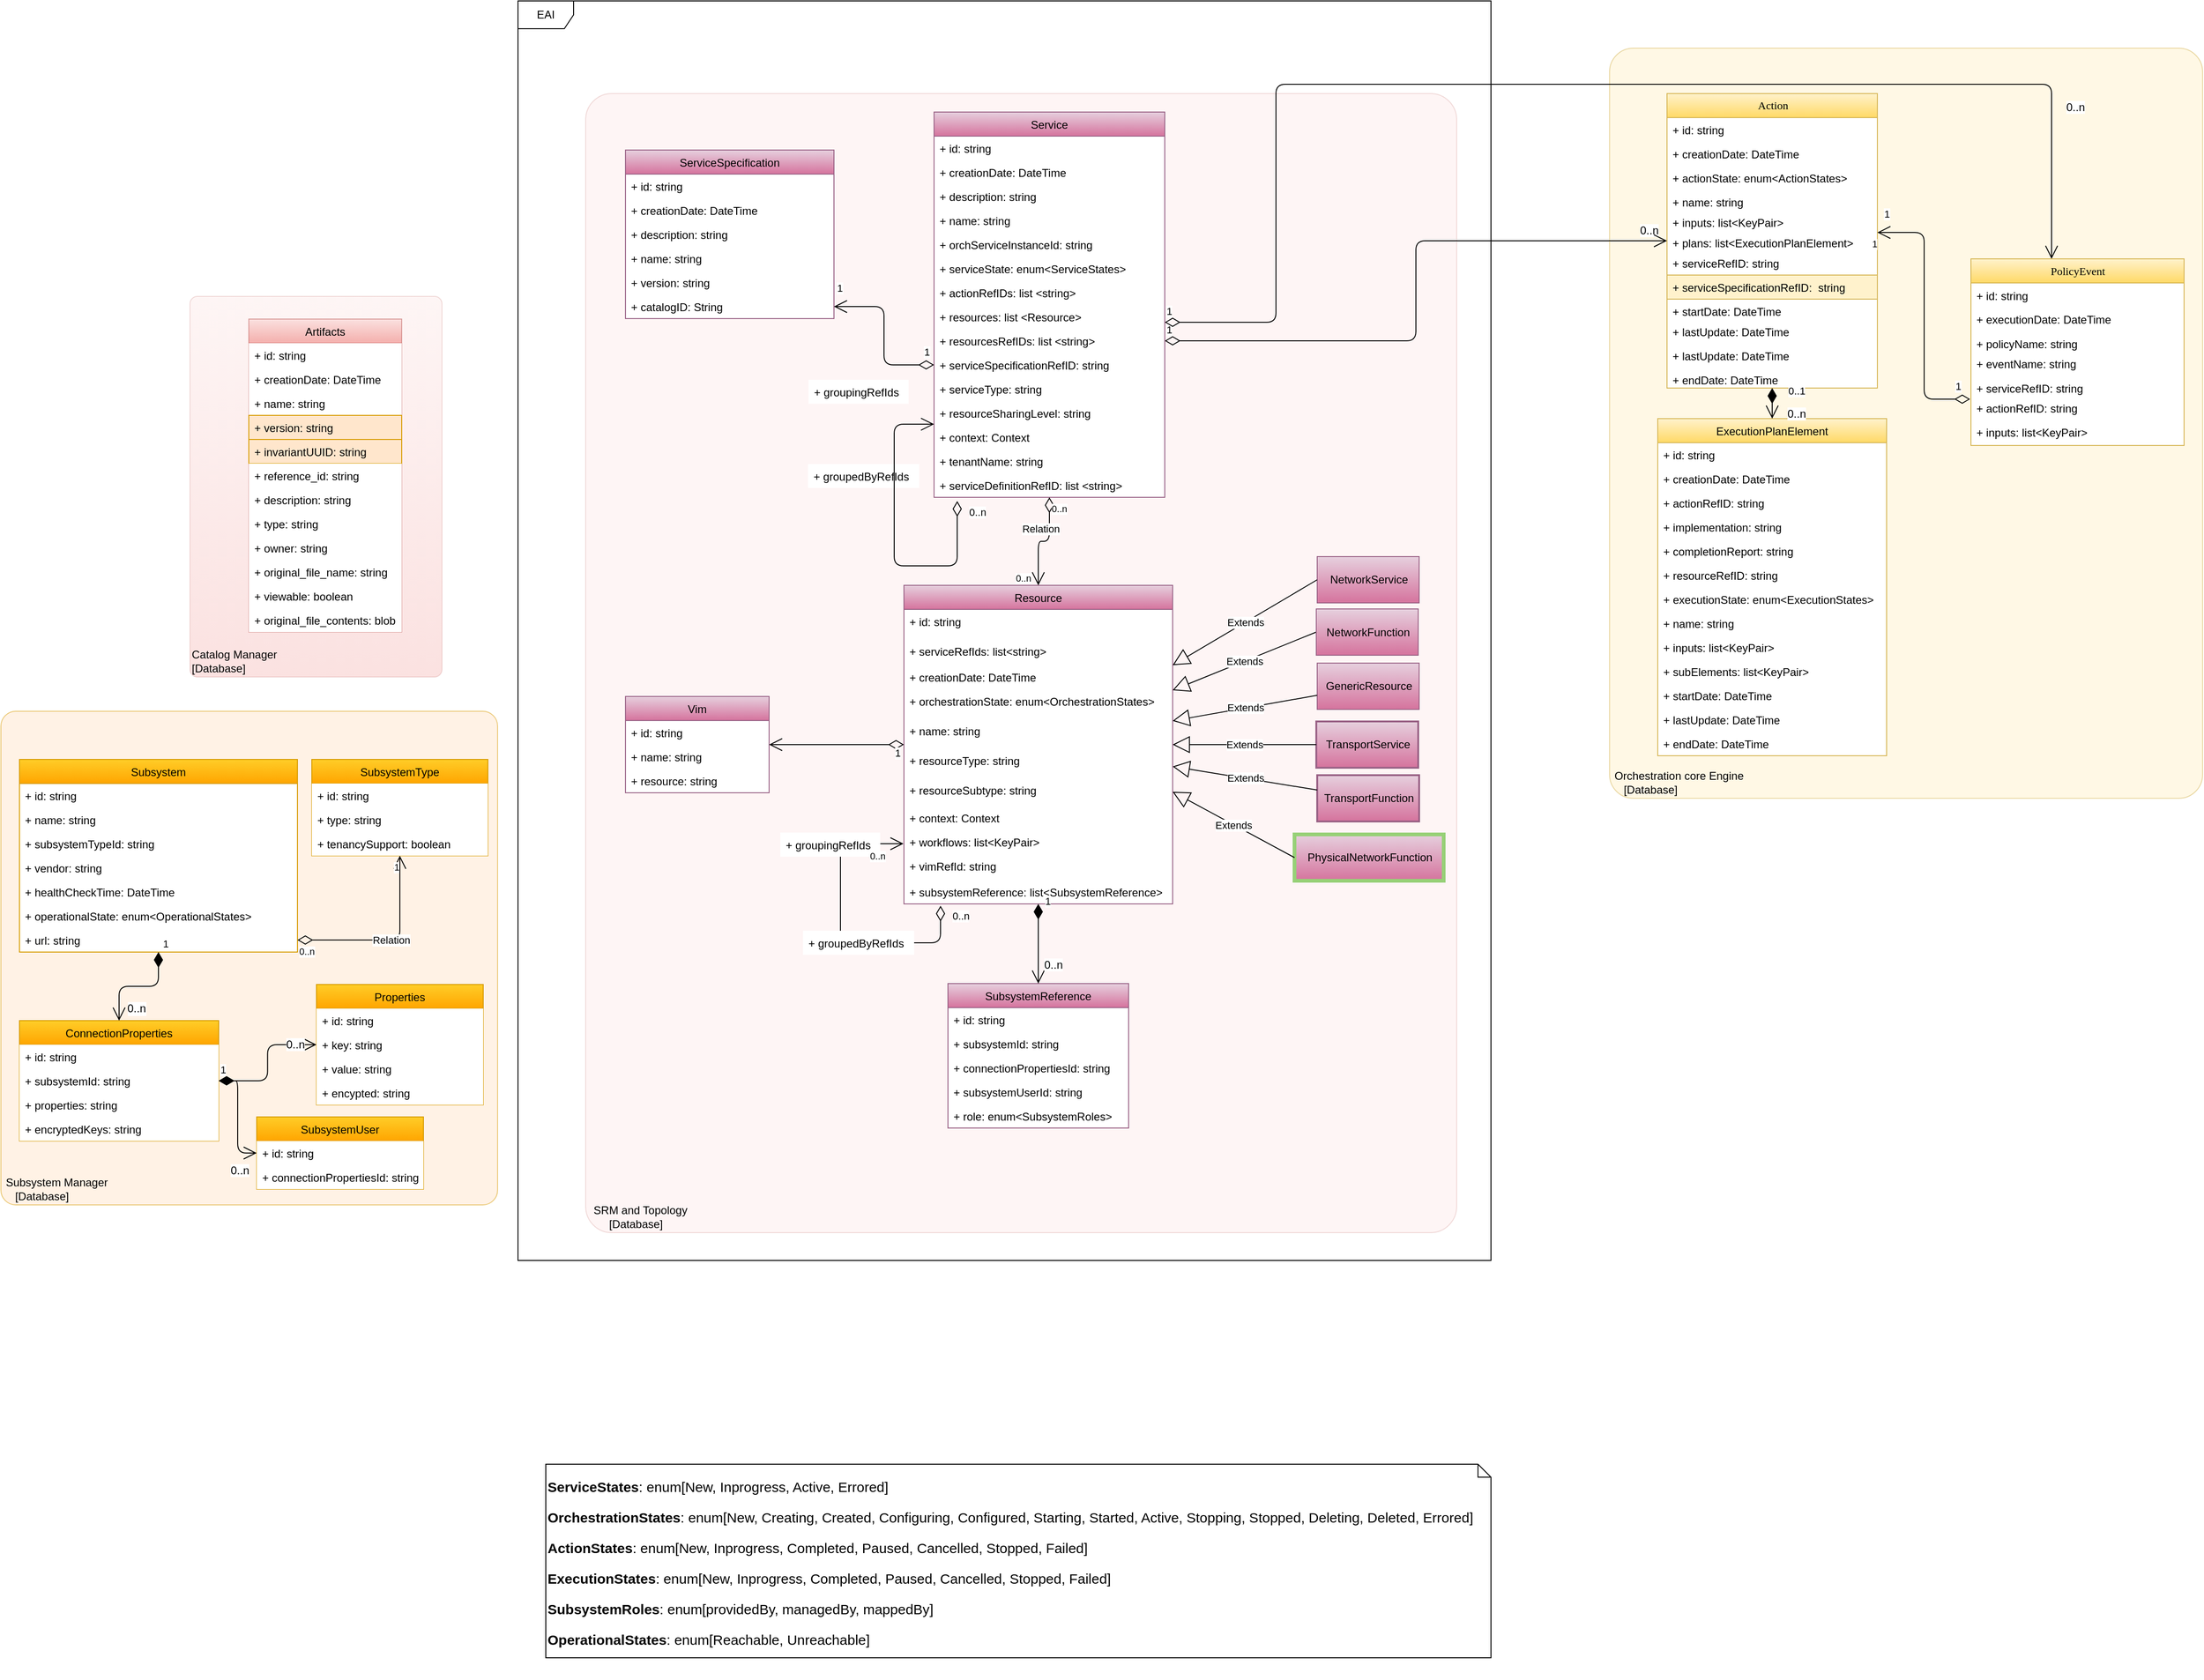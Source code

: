 <mxfile version="12.2.2" type="device" pages="1"><diagram id="pYmmcQ-tVOvn5L62zLFX" name="Information Model"><mxGraphModel dx="1239" dy="1869" grid="1" gridSize="10" guides="1" tooltips="1" connect="1" arrows="1" fold="1" page="1" pageScale="1" pageWidth="850" pageHeight="1100" math="0" shadow="0"><root><mxCell id="0"/><mxCell id="1" parent="0"/><mxCell id="CTqo_LCLfInJnhNPAiir-4" value="EAI" style="shape=umlFrame;whiteSpace=wrap;html=1;" parent="1" vertex="1"><mxGeometry x="632" y="-740" width="1050" height="1360" as="geometry"/></mxCell><object label="&lt;div style=&quot;text-align: left&quot;&gt;&amp;nbsp; SRM and Topology&lt;/div&gt;&lt;div style=&quot;text-align: left&quot;&gt;&amp;nbsp; &amp;nbsp; &amp;nbsp; &amp;nbsp;[Database]&lt;/div&gt;" placeholders="1" c4Name="hostname" c4Type="DeploymentNode" c4OperationSystem="operationSystem" c4ScalingFactor="scalingFactor" id="3cfN9oBTtKaWk8cGld-S-3"><mxCell style="rounded=1;whiteSpace=wrap;html=1;labelBackgroundColor=none;fillColor=#f8cecc;align=left;arcSize=3;strokeColor=#b85450;verticalAlign=bottom;opacity=20;" parent="1" vertex="1"><mxGeometry x="705" y="-640" width="940" height="1230" as="geometry"/><C4DeploymentNode as="c4"/></mxCell></object><object label="&lt;div style=&quot;text-align: left&quot;&gt;&amp;nbsp;Subsystem Manager&lt;/div&gt;&lt;div style=&quot;text-align: left&quot;&gt;&amp;nbsp; &amp;nbsp; [Database]&lt;/div&gt;" placeholders="1" c4Name="hostname" c4Type="DeploymentNode" c4OperationSystem="operationSystem" c4ScalingFactor="scalingFactor" id="3cfN9oBTtKaWk8cGld-S-4"><mxCell style="rounded=1;whiteSpace=wrap;html=1;labelBackgroundColor=none;fillColor=#ffe6cc;align=left;arcSize=3;strokeColor=#d79b00;verticalAlign=bottom;opacity=50;" parent="1" vertex="1"><mxGeometry x="74" y="27" width="536" height="533" as="geometry"/><C4DeploymentNode as="c4"/></mxCell></object><object label="&lt;div style=&quot;text-align: left&quot;&gt;&amp;nbsp;Orchestration core Engine&lt;/div&gt;&lt;div style=&quot;text-align: left&quot;&gt;&amp;nbsp; &amp;nbsp; [Database]&lt;/div&gt;" placeholders="1" c4Name="hostname" c4Type="DeploymentNode" c4OperationSystem="operationSystem" c4ScalingFactor="scalingFactor" id="3cfN9oBTtKaWk8cGld-S-5"><mxCell style="rounded=1;whiteSpace=wrap;html=1;labelBackgroundColor=none;fillColor=#fff2cc;align=left;arcSize=4;strokeColor=#d6b656;verticalAlign=bottom;opacity=50;" parent="1" vertex="1"><mxGeometry x="1810" y="-689" width="640" height="810" as="geometry"/><C4DeploymentNode as="c4"/></mxCell></object><mxCell id="3cfN9oBTtKaWk8cGld-S-6" value="&lt;font style=&quot;font-size: 12px&quot;&gt;Action&lt;/font&gt;" style="swimlane;html=1;fontStyle=0;childLayout=stackLayout;horizontal=1;startSize=26;fillColor=#fff2cc;horizontalStack=0;resizeParent=1;resizeLast=0;collapsible=1;marginBottom=0;swimlaneFillColor=#ffffff;rounded=0;shadow=0;comic=0;labelBackgroundColor=none;strokeColor=#d6b656;strokeWidth=1;fontFamily=Verdana;fontSize=10;align=center;gradientColor=#ffd966;" parent="1" vertex="1"><mxGeometry x="1872" y="-640" width="227" height="318" as="geometry"><mxRectangle x="345" y="60" width="60" height="26" as="alternateBounds"/></mxGeometry></mxCell><mxCell id="3cfN9oBTtKaWk8cGld-S-7" value="+ id: string" style="text;html=1;strokeColor=none;fillColor=none;align=left;verticalAlign=top;spacingLeft=4;spacingRight=4;whiteSpace=wrap;overflow=hidden;rotatable=0;points=[[0,0.5],[1,0.5]];portConstraint=eastwest;" parent="3cfN9oBTtKaWk8cGld-S-6" vertex="1"><mxGeometry y="26" width="227" height="26" as="geometry"/></mxCell><mxCell id="3cfN9oBTtKaWk8cGld-S-8" value="+ creationDate: DateTime" style="text;strokeColor=none;fillColor=none;align=left;verticalAlign=top;spacingLeft=4;spacingRight=4;overflow=hidden;rotatable=0;points=[[0,0.5],[1,0.5]];portConstraint=eastwest;" parent="3cfN9oBTtKaWk8cGld-S-6" vertex="1"><mxGeometry y="52" width="227" height="26" as="geometry"/></mxCell><mxCell id="3cfN9oBTtKaWk8cGld-S-9" value="+ actionState: enum&amp;lt;ActionStates&amp;gt;" style="text;html=1;strokeColor=none;fillColor=none;align=left;verticalAlign=top;spacingLeft=4;spacingRight=4;whiteSpace=wrap;overflow=hidden;rotatable=0;points=[[0,0.5],[1,0.5]];portConstraint=eastwest;" parent="3cfN9oBTtKaWk8cGld-S-6" vertex="1"><mxGeometry y="78" width="227" height="26" as="geometry"/></mxCell><mxCell id="3cfN9oBTtKaWk8cGld-S-10" value="+ name: string&lt;br&gt;&lt;br&gt;" style="text;html=1;strokeColor=none;fillColor=none;align=left;verticalAlign=top;spacingLeft=4;spacingRight=4;whiteSpace=wrap;overflow=hidden;rotatable=0;points=[[0,0.5],[1,0.5]];portConstraint=eastwest;" parent="3cfN9oBTtKaWk8cGld-S-6" vertex="1"><mxGeometry y="104" width="227" height="22" as="geometry"/></mxCell><mxCell id="3cfN9oBTtKaWk8cGld-S-11" value="+ inputs: list&amp;lt;KeyPair&amp;gt;&lt;br&gt;" style="text;html=1;strokeColor=none;fillColor=none;align=left;verticalAlign=top;spacingLeft=4;spacingRight=4;whiteSpace=wrap;overflow=hidden;rotatable=0;points=[[0,0.5],[1,0.5]];portConstraint=eastwest;" parent="3cfN9oBTtKaWk8cGld-S-6" vertex="1"><mxGeometry y="126" width="227" height="22" as="geometry"/></mxCell><mxCell id="3cfN9oBTtKaWk8cGld-S-12" value="+ plans: list&amp;lt;ExecutionPlanElement&amp;gt;&lt;br&gt;" style="text;html=1;strokeColor=none;fillColor=none;align=left;verticalAlign=top;spacingLeft=4;spacingRight=4;whiteSpace=wrap;overflow=hidden;rotatable=0;points=[[0,0.5],[1,0.5]];portConstraint=eastwest;" parent="3cfN9oBTtKaWk8cGld-S-6" vertex="1"><mxGeometry y="148" width="227" height="22" as="geometry"/></mxCell><mxCell id="3cfN9oBTtKaWk8cGld-S-13" value="+ serviceRefID: string" style="text;html=1;strokeColor=none;fillColor=none;align=left;verticalAlign=top;spacingLeft=4;spacingRight=4;whiteSpace=wrap;overflow=hidden;rotatable=0;points=[[0,0.5],[1,0.5]];portConstraint=eastwest;" parent="3cfN9oBTtKaWk8cGld-S-6" vertex="1"><mxGeometry y="170" width="227" height="26" as="geometry"/></mxCell><mxCell id="aa7piLyOIdEyvCAoUQyM-18" value="+ serviceSpecificationRefID:  string" style="text;strokeColor=#d6b656;fillColor=#fff2cc;align=left;verticalAlign=top;spacingLeft=4;spacingRight=4;overflow=hidden;rotatable=0;points=[[0,0.5],[1,0.5]];portConstraint=eastwest;" parent="3cfN9oBTtKaWk8cGld-S-6" vertex="1"><mxGeometry y="196" width="227" height="26" as="geometry"/></mxCell><mxCell id="3cfN9oBTtKaWk8cGld-S-14" value="+ startDate: DateTime&lt;br&gt;&lt;br&gt;" style="text;html=1;strokeColor=none;fillColor=none;align=left;verticalAlign=top;spacingLeft=4;spacingRight=4;whiteSpace=wrap;overflow=hidden;rotatable=0;points=[[0,0.5],[1,0.5]];portConstraint=eastwest;" parent="3cfN9oBTtKaWk8cGld-S-6" vertex="1"><mxGeometry y="222" width="227" height="22" as="geometry"/></mxCell><mxCell id="3cfN9oBTtKaWk8cGld-S-15" value="+ lastUpdate: DateTime" style="text;strokeColor=none;fillColor=none;align=left;verticalAlign=top;spacingLeft=4;spacingRight=4;overflow=hidden;rotatable=0;points=[[0,0.5],[1,0.5]];portConstraint=eastwest;" parent="3cfN9oBTtKaWk8cGld-S-6" vertex="1"><mxGeometry y="244" width="227" height="26" as="geometry"/></mxCell><mxCell id="aa7piLyOIdEyvCAoUQyM-33" value="+ lastUpdate: DateTime" style="text;strokeColor=none;fillColor=none;align=left;verticalAlign=top;spacingLeft=4;spacingRight=4;overflow=hidden;rotatable=0;points=[[0,0.5],[1,0.5]];portConstraint=eastwest;" parent="3cfN9oBTtKaWk8cGld-S-6" vertex="1"><mxGeometry y="270" width="227" height="26" as="geometry"/></mxCell><mxCell id="3cfN9oBTtKaWk8cGld-S-16" value="+ endDate: DateTime&lt;br&gt;&lt;br&gt;" style="text;html=1;strokeColor=none;fillColor=none;align=left;verticalAlign=top;spacingLeft=4;spacingRight=4;whiteSpace=wrap;overflow=hidden;rotatable=0;points=[[0,0.5],[1,0.5]];portConstraint=eastwest;" parent="3cfN9oBTtKaWk8cGld-S-6" vertex="1"><mxGeometry y="296" width="227" height="22" as="geometry"/></mxCell><object label="Service" id="3cfN9oBTtKaWk8cGld-S-17"><mxCell style="swimlane;fontStyle=0;childLayout=stackLayout;horizontal=1;startSize=26;fillColor=#e6d0de;horizontalStack=0;resizeParent=1;resizeParentMax=0;resizeLast=0;collapsible=1;marginBottom=0;swimlaneFillColor=#ffffff;strokeColor=#996185;gradientColor=#d5739d;" parent="1" vertex="1"><mxGeometry x="1081" y="-620" width="249" height="416" as="geometry"/></mxCell></object><mxCell id="3cfN9oBTtKaWk8cGld-S-19" value="+ id: string" style="text;strokeColor=none;fillColor=none;align=left;verticalAlign=top;spacingLeft=4;spacingRight=4;overflow=hidden;rotatable=0;points=[[0,0.5],[1,0.5]];portConstraint=eastwest;" parent="3cfN9oBTtKaWk8cGld-S-17" vertex="1"><mxGeometry y="26" width="249" height="26" as="geometry"/></mxCell><mxCell id="3cfN9oBTtKaWk8cGld-S-20" value="+ creationDate: DateTime" style="text;strokeColor=none;fillColor=none;align=left;verticalAlign=top;spacingLeft=4;spacingRight=4;overflow=hidden;rotatable=0;points=[[0,0.5],[1,0.5]];portConstraint=eastwest;" parent="3cfN9oBTtKaWk8cGld-S-17" vertex="1"><mxGeometry y="52" width="249" height="26" as="geometry"/></mxCell><mxCell id="3cfN9oBTtKaWk8cGld-S-21" value="+ description: string" style="text;strokeColor=none;fillColor=none;align=left;verticalAlign=top;spacingLeft=4;spacingRight=4;overflow=hidden;rotatable=0;points=[[0,0.5],[1,0.5]];portConstraint=eastwest;" parent="3cfN9oBTtKaWk8cGld-S-17" vertex="1"><mxGeometry y="78" width="249" height="26" as="geometry"/></mxCell><mxCell id="3cfN9oBTtKaWk8cGld-S-22" value="+ name: string" style="text;strokeColor=none;fillColor=none;align=left;verticalAlign=top;spacingLeft=4;spacingRight=4;overflow=hidden;rotatable=0;points=[[0,0.5],[1,0.5]];portConstraint=eastwest;" parent="3cfN9oBTtKaWk8cGld-S-17" vertex="1"><mxGeometry y="104" width="249" height="26" as="geometry"/></mxCell><mxCell id="3cfN9oBTtKaWk8cGld-S-23" value="+ orchServiceInstanceId: string" style="text;strokeColor=none;fillColor=none;align=left;verticalAlign=top;spacingLeft=4;spacingRight=4;overflow=hidden;rotatable=0;points=[[0,0.5],[1,0.5]];portConstraint=eastwest;" parent="3cfN9oBTtKaWk8cGld-S-17" vertex="1"><mxGeometry y="130" width="249" height="26" as="geometry"/></mxCell><mxCell id="3cfN9oBTtKaWk8cGld-S-24" value="+ serviceState: enum&lt;ServiceStates&gt;" style="text;strokeColor=none;fillColor=none;align=left;verticalAlign=top;spacingLeft=4;spacingRight=4;overflow=hidden;rotatable=0;points=[[0,0.5],[1,0.5]];portConstraint=eastwest;" parent="3cfN9oBTtKaWk8cGld-S-17" vertex="1"><mxGeometry y="156" width="249" height="26" as="geometry"/></mxCell><mxCell id="3cfN9oBTtKaWk8cGld-S-25" value="+ actionRefIDs: list &lt;string&gt;" style="text;strokeColor=none;fillColor=none;align=left;verticalAlign=top;spacingLeft=4;spacingRight=4;overflow=hidden;rotatable=0;points=[[0,0.5],[1,0.5]];portConstraint=eastwest;" parent="3cfN9oBTtKaWk8cGld-S-17" vertex="1"><mxGeometry y="182" width="249" height="26" as="geometry"/></mxCell><mxCell id="3cfN9oBTtKaWk8cGld-S-26" value="+ resources: list &lt;Resource&gt;" style="text;strokeColor=none;fillColor=none;align=left;verticalAlign=top;spacingLeft=4;spacingRight=4;overflow=hidden;rotatable=0;points=[[0,0.5],[1,0.5]];portConstraint=eastwest;" parent="3cfN9oBTtKaWk8cGld-S-17" vertex="1"><mxGeometry y="208" width="249" height="26" as="geometry"/></mxCell><mxCell id="3cfN9oBTtKaWk8cGld-S-27" value="+ resourcesRefIDs: list &lt;string&gt;" style="text;strokeColor=none;fillColor=none;align=left;verticalAlign=top;spacingLeft=4;spacingRight=4;overflow=hidden;rotatable=0;points=[[0,0.5],[1,0.5]];portConstraint=eastwest;" parent="3cfN9oBTtKaWk8cGld-S-17" vertex="1"><mxGeometry y="234" width="249" height="26" as="geometry"/></mxCell><mxCell id="3cfN9oBTtKaWk8cGld-S-28" value="+ serviceSpecificationRefID: string" style="text;strokeColor=none;fillColor=none;align=left;verticalAlign=top;spacingLeft=4;spacingRight=4;overflow=hidden;rotatable=0;points=[[0,0.5],[1,0.5]];portConstraint=eastwest;" parent="3cfN9oBTtKaWk8cGld-S-17" vertex="1"><mxGeometry y="260" width="249" height="26" as="geometry"/></mxCell><mxCell id="3cfN9oBTtKaWk8cGld-S-29" value="+ serviceType: string" style="text;strokeColor=none;fillColor=none;align=left;verticalAlign=top;spacingLeft=4;spacingRight=4;overflow=hidden;rotatable=0;points=[[0,0.5],[1,0.5]];portConstraint=eastwest;" parent="3cfN9oBTtKaWk8cGld-S-17" vertex="1"><mxGeometry y="286" width="249" height="26" as="geometry"/></mxCell><mxCell id="WJBongCzrM2_WGcNfO2K-8" value="+ resourceSharingLevel: string" style="text;strokeColor=none;fillColor=none;align=left;verticalAlign=top;spacingLeft=4;spacingRight=4;overflow=hidden;rotatable=0;points=[[0,0.5],[1,0.5]];portConstraint=eastwest;" parent="3cfN9oBTtKaWk8cGld-S-17" vertex="1"><mxGeometry y="312" width="249" height="26" as="geometry"/></mxCell><mxCell id="WJBongCzrM2_WGcNfO2K-7" value="+ context: Context" style="text;strokeColor=none;fillColor=none;align=left;verticalAlign=top;spacingLeft=4;spacingRight=4;overflow=hidden;rotatable=0;points=[[0,0.5],[1,0.5]];portConstraint=eastwest;" parent="3cfN9oBTtKaWk8cGld-S-17" vertex="1"><mxGeometry y="338" width="249" height="26" as="geometry"/></mxCell><mxCell id="3cfN9oBTtKaWk8cGld-S-30" value="+ tenantName: string" style="text;align=left;verticalAlign=top;spacingLeft=4;spacingRight=4;overflow=hidden;rotatable=0;points=[[0,0.5],[1,0.5]];portConstraint=eastwest;" parent="3cfN9oBTtKaWk8cGld-S-17" vertex="1"><mxGeometry y="364" width="249" height="26" as="geometry"/></mxCell><mxCell id="QPFdDtWUjN56dgGGcxGu-41" value="+ serviceDefinitionRefID: list &lt;string&gt;" style="text;strokeColor=none;fillColor=none;align=left;verticalAlign=top;spacingLeft=4;spacingRight=4;overflow=hidden;rotatable=0;points=[[0,0.5],[1,0.5]];portConstraint=eastwest;" parent="3cfN9oBTtKaWk8cGld-S-17" vertex="1"><mxGeometry y="390" width="249" height="26" as="geometry"/></mxCell><mxCell id="3cfN9oBTtKaWk8cGld-S-31" value="ExecutionPlanElement" style="swimlane;fontStyle=0;childLayout=stackLayout;horizontal=1;startSize=26;fillColor=#fff2cc;horizontalStack=0;resizeParent=1;resizeParentMax=0;resizeLast=0;collapsible=1;marginBottom=0;swimlaneFillColor=#ffffff;strokeColor=#d6b656;gradientColor=#ffd966;" parent="1" vertex="1"><mxGeometry x="1862" y="-289" width="247" height="364" as="geometry"/></mxCell><mxCell id="3cfN9oBTtKaWk8cGld-S-32" value="+ id: string" style="text;strokeColor=none;fillColor=none;align=left;verticalAlign=top;spacingLeft=4;spacingRight=4;overflow=hidden;rotatable=0;points=[[0,0.5],[1,0.5]];portConstraint=eastwest;" parent="3cfN9oBTtKaWk8cGld-S-31" vertex="1"><mxGeometry y="26" width="247" height="26" as="geometry"/></mxCell><mxCell id="3cfN9oBTtKaWk8cGld-S-33" value="+ creationDate: DateTime" style="text;strokeColor=none;fillColor=none;align=left;verticalAlign=top;spacingLeft=4;spacingRight=4;overflow=hidden;rotatable=0;points=[[0,0.5],[1,0.5]];portConstraint=eastwest;" parent="3cfN9oBTtKaWk8cGld-S-31" vertex="1"><mxGeometry y="52" width="247" height="26" as="geometry"/></mxCell><mxCell id="3cfN9oBTtKaWk8cGld-S-34" value="+ actionRefID: string" style="text;strokeColor=none;fillColor=none;align=left;verticalAlign=top;spacingLeft=4;spacingRight=4;overflow=hidden;rotatable=0;points=[[0,0.5],[1,0.5]];portConstraint=eastwest;" parent="3cfN9oBTtKaWk8cGld-S-31" vertex="1"><mxGeometry y="78" width="247" height="26" as="geometry"/></mxCell><mxCell id="3cfN9oBTtKaWk8cGld-S-35" value="+ implementation: string" style="text;strokeColor=none;fillColor=none;align=left;verticalAlign=top;spacingLeft=4;spacingRight=4;overflow=hidden;rotatable=0;points=[[0,0.5],[1,0.5]];portConstraint=eastwest;" parent="3cfN9oBTtKaWk8cGld-S-31" vertex="1"><mxGeometry y="104" width="247" height="26" as="geometry"/></mxCell><mxCell id="3cfN9oBTtKaWk8cGld-S-36" value="+ completionReport: string" style="text;strokeColor=none;fillColor=none;align=left;verticalAlign=top;spacingLeft=4;spacingRight=4;overflow=hidden;rotatable=0;points=[[0,0.5],[1,0.5]];portConstraint=eastwest;" parent="3cfN9oBTtKaWk8cGld-S-31" vertex="1"><mxGeometry y="130" width="247" height="26" as="geometry"/></mxCell><mxCell id="3cfN9oBTtKaWk8cGld-S-37" value="+ resourceRefID: string" style="text;strokeColor=none;fillColor=none;align=left;verticalAlign=top;spacingLeft=4;spacingRight=4;overflow=hidden;rotatable=0;points=[[0,0.5],[1,0.5]];portConstraint=eastwest;" parent="3cfN9oBTtKaWk8cGld-S-31" vertex="1"><mxGeometry y="156" width="247" height="26" as="geometry"/></mxCell><mxCell id="3cfN9oBTtKaWk8cGld-S-38" value="+ executionState: enum&lt;ExecutionStates&gt;" style="text;strokeColor=none;fillColor=none;align=left;verticalAlign=top;spacingLeft=4;spacingRight=4;overflow=hidden;rotatable=0;points=[[0,0.5],[1,0.5]];portConstraint=eastwest;" parent="3cfN9oBTtKaWk8cGld-S-31" vertex="1"><mxGeometry y="182" width="247" height="26" as="geometry"/></mxCell><mxCell id="3cfN9oBTtKaWk8cGld-S-39" value="+ name: string" style="text;strokeColor=none;fillColor=none;align=left;verticalAlign=top;spacingLeft=4;spacingRight=4;overflow=hidden;rotatable=0;points=[[0,0.5],[1,0.5]];portConstraint=eastwest;" parent="3cfN9oBTtKaWk8cGld-S-31" vertex="1"><mxGeometry y="208" width="247" height="26" as="geometry"/></mxCell><mxCell id="3cfN9oBTtKaWk8cGld-S-40" value="+ inputs: list&lt;KeyPair&gt;" style="text;strokeColor=none;fillColor=none;align=left;verticalAlign=top;spacingLeft=4;spacingRight=4;overflow=hidden;rotatable=0;points=[[0,0.5],[1,0.5]];portConstraint=eastwest;" parent="3cfN9oBTtKaWk8cGld-S-31" vertex="1"><mxGeometry y="234" width="247" height="26" as="geometry"/></mxCell><mxCell id="3cfN9oBTtKaWk8cGld-S-41" value="+ subElements: list&lt;KeyPair&gt;" style="text;strokeColor=none;fillColor=none;align=left;verticalAlign=top;spacingLeft=4;spacingRight=4;overflow=hidden;rotatable=0;points=[[0,0.5],[1,0.5]];portConstraint=eastwest;" parent="3cfN9oBTtKaWk8cGld-S-31" vertex="1"><mxGeometry y="260" width="247" height="26" as="geometry"/></mxCell><mxCell id="3cfN9oBTtKaWk8cGld-S-42" value="+ startDate: DateTime" style="text;strokeColor=none;fillColor=none;align=left;verticalAlign=top;spacingLeft=4;spacingRight=4;overflow=hidden;rotatable=0;points=[[0,0.5],[1,0.5]];portConstraint=eastwest;" parent="3cfN9oBTtKaWk8cGld-S-31" vertex="1"><mxGeometry y="286" width="247" height="26" as="geometry"/></mxCell><mxCell id="3cfN9oBTtKaWk8cGld-S-43" value="+ lastUpdate: DateTime" style="text;strokeColor=none;fillColor=none;align=left;verticalAlign=top;spacingLeft=4;spacingRight=4;overflow=hidden;rotatable=0;points=[[0,0.5],[1,0.5]];portConstraint=eastwest;" parent="3cfN9oBTtKaWk8cGld-S-31" vertex="1"><mxGeometry y="312" width="247" height="26" as="geometry"/></mxCell><mxCell id="3cfN9oBTtKaWk8cGld-S-44" value="+ endDate: DateTime" style="text;strokeColor=none;fillColor=none;align=left;verticalAlign=top;spacingLeft=4;spacingRight=4;overflow=hidden;rotatable=0;points=[[0,0.5],[1,0.5]];portConstraint=eastwest;" parent="3cfN9oBTtKaWk8cGld-S-31" vertex="1"><mxGeometry y="338" width="247" height="26" as="geometry"/></mxCell><mxCell id="3cfN9oBTtKaWk8cGld-S-45" value="Resource" style="swimlane;fontStyle=0;childLayout=stackLayout;horizontal=1;startSize=26;fillColor=#e6d0de;horizontalStack=0;resizeParent=1;resizeParentMax=0;resizeLast=0;collapsible=1;marginBottom=0;swimlaneFillColor=#ffffff;strokeColor=#996185;gradientColor=#d5739d;" parent="1" vertex="1"><mxGeometry x="1048.5" y="-109" width="290" height="344" as="geometry"/></mxCell><mxCell id="3cfN9oBTtKaWk8cGld-S-46" value="+ id: string" style="text;strokeColor=none;fillColor=none;align=left;verticalAlign=top;spacingLeft=4;spacingRight=4;overflow=hidden;rotatable=0;points=[[0,0.5],[1,0.5]];portConstraint=eastwest;" parent="3cfN9oBTtKaWk8cGld-S-45" vertex="1"><mxGeometry y="26" width="290" height="32" as="geometry"/></mxCell><mxCell id="3cfN9oBTtKaWk8cGld-S-47" value="+ serviceRefIds: list&lt;string&gt;" style="text;strokeColor=none;fillColor=none;align=left;verticalAlign=top;spacingLeft=4;spacingRight=4;overflow=hidden;rotatable=0;points=[[0,0.5],[1,0.5]];portConstraint=eastwest;" parent="3cfN9oBTtKaWk8cGld-S-45" vertex="1"><mxGeometry y="58" width="290" height="28" as="geometry"/></mxCell><mxCell id="3cfN9oBTtKaWk8cGld-S-48" value="+ creationDate: DateTime" style="text;strokeColor=none;fillColor=none;align=left;verticalAlign=top;spacingLeft=4;spacingRight=4;overflow=hidden;rotatable=0;points=[[0,0.5],[1,0.5]];portConstraint=eastwest;" parent="3cfN9oBTtKaWk8cGld-S-45" vertex="1"><mxGeometry y="86" width="290" height="26" as="geometry"/></mxCell><mxCell id="3cfN9oBTtKaWk8cGld-S-49" value="+ orchestrationState: enum&lt;OrchestrationStates&gt;" style="text;strokeColor=none;fillColor=none;align=left;verticalAlign=top;spacingLeft=4;spacingRight=4;overflow=hidden;rotatable=0;points=[[0,0.5],[1,0.5]];portConstraint=eastwest;" parent="3cfN9oBTtKaWk8cGld-S-45" vertex="1"><mxGeometry y="112" width="290" height="32" as="geometry"/></mxCell><mxCell id="3cfN9oBTtKaWk8cGld-S-50" value="+ name: string" style="text;strokeColor=none;fillColor=none;align=left;verticalAlign=top;spacingLeft=4;spacingRight=4;overflow=hidden;rotatable=0;points=[[0,0.5],[1,0.5]];portConstraint=eastwest;" parent="3cfN9oBTtKaWk8cGld-S-45" vertex="1"><mxGeometry y="144" width="290" height="32" as="geometry"/></mxCell><mxCell id="3cfN9oBTtKaWk8cGld-S-51" value="+ resourceType: string" style="text;strokeColor=none;fillColor=none;align=left;verticalAlign=top;spacingLeft=4;spacingRight=4;overflow=hidden;rotatable=0;points=[[0,0.5],[1,0.5]];portConstraint=eastwest;" parent="3cfN9oBTtKaWk8cGld-S-45" vertex="1"><mxGeometry y="176" width="290" height="32" as="geometry"/></mxCell><mxCell id="3cfN9oBTtKaWk8cGld-S-52" value="+ resourceSubtype: string" style="text;strokeColor=none;fillColor=none;align=left;verticalAlign=top;spacingLeft=4;spacingRight=4;overflow=hidden;rotatable=0;points=[[0,0.5],[1,0.5]];portConstraint=eastwest;" parent="3cfN9oBTtKaWk8cGld-S-45" vertex="1"><mxGeometry y="208" width="290" height="30" as="geometry"/></mxCell><mxCell id="3cfN9oBTtKaWk8cGld-S-53" value="+ context: Context" style="text;strokeColor=none;fillColor=none;align=left;verticalAlign=top;spacingLeft=4;spacingRight=4;overflow=hidden;rotatable=0;points=[[0,0.5],[1,0.5]];portConstraint=eastwest;" parent="3cfN9oBTtKaWk8cGld-S-45" vertex="1"><mxGeometry y="238" width="290" height="26" as="geometry"/></mxCell><mxCell id="3cfN9oBTtKaWk8cGld-S-54" value="+ workflows: list&lt;KeyPair&gt;" style="text;strokeColor=none;fillColor=none;align=left;verticalAlign=top;spacingLeft=4;spacingRight=4;overflow=hidden;rotatable=0;points=[[0,0.5],[1,0.5]];portConstraint=eastwest;" parent="3cfN9oBTtKaWk8cGld-S-45" vertex="1"><mxGeometry y="264" width="290" height="26" as="geometry"/></mxCell><mxCell id="3cfN9oBTtKaWk8cGld-S-55" value="+ vimRefId: string" style="text;strokeColor=none;fillColor=none;align=left;verticalAlign=top;spacingLeft=4;spacingRight=4;overflow=hidden;rotatable=0;points=[[0,0.5],[1,0.5]];portConstraint=eastwest;" parent="3cfN9oBTtKaWk8cGld-S-45" vertex="1"><mxGeometry y="290" width="290" height="28" as="geometry"/></mxCell><mxCell id="3cfN9oBTtKaWk8cGld-S-56" value="+ subsystemReference: list&lt;SubsystemReference&gt;" style="text;strokeColor=none;fillColor=none;align=left;verticalAlign=top;spacingLeft=4;spacingRight=4;overflow=hidden;rotatable=0;points=[[0,0.5],[1,0.5]];portConstraint=eastwest;" parent="3cfN9oBTtKaWk8cGld-S-45" vertex="1"><mxGeometry y="318" width="290" height="26" as="geometry"/></mxCell><mxCell id="3cfN9oBTtKaWk8cGld-S-57" value="SubsystemReference" style="swimlane;fontStyle=0;childLayout=stackLayout;horizontal=1;startSize=26;fillColor=#e6d0de;horizontalStack=0;resizeParent=1;resizeParentMax=0;resizeLast=0;collapsible=1;marginBottom=0;swimlaneFillColor=#ffffff;strokeColor=#996185;gradientColor=#d5739d;" parent="1" vertex="1"><mxGeometry x="1096" y="321" width="195" height="156" as="geometry"/></mxCell><mxCell id="3cfN9oBTtKaWk8cGld-S-58" value="+ id: string" style="text;strokeColor=none;fillColor=none;align=left;verticalAlign=top;spacingLeft=4;spacingRight=4;overflow=hidden;rotatable=0;points=[[0,0.5],[1,0.5]];portConstraint=eastwest;" parent="3cfN9oBTtKaWk8cGld-S-57" vertex="1"><mxGeometry y="26" width="195" height="26" as="geometry"/></mxCell><mxCell id="3cfN9oBTtKaWk8cGld-S-59" value="+ subsystemId: string" style="text;strokeColor=none;fillColor=none;align=left;verticalAlign=top;spacingLeft=4;spacingRight=4;overflow=hidden;rotatable=0;points=[[0,0.5],[1,0.5]];portConstraint=eastwest;" parent="3cfN9oBTtKaWk8cGld-S-57" vertex="1"><mxGeometry y="52" width="195" height="26" as="geometry"/></mxCell><mxCell id="3cfN9oBTtKaWk8cGld-S-60" value="+ connectionPropertiesId: string" style="text;strokeColor=none;fillColor=none;align=left;verticalAlign=top;spacingLeft=4;spacingRight=4;overflow=hidden;rotatable=0;points=[[0,0.5],[1,0.5]];portConstraint=eastwest;" parent="3cfN9oBTtKaWk8cGld-S-57" vertex="1"><mxGeometry y="78" width="195" height="26" as="geometry"/></mxCell><mxCell id="3cfN9oBTtKaWk8cGld-S-61" value="+ subsystemUserId: string" style="text;strokeColor=none;fillColor=none;align=left;verticalAlign=top;spacingLeft=4;spacingRight=4;overflow=hidden;rotatable=0;points=[[0,0.5],[1,0.5]];portConstraint=eastwest;" parent="3cfN9oBTtKaWk8cGld-S-57" vertex="1"><mxGeometry y="104" width="195" height="26" as="geometry"/></mxCell><mxCell id="3cfN9oBTtKaWk8cGld-S-62" value="+ role: enum&lt;SubsystemRoles&gt;" style="text;strokeColor=none;fillColor=none;align=left;verticalAlign=top;spacingLeft=4;spacingRight=4;overflow=hidden;rotatable=0;points=[[0,0.5],[1,0.5]];portConstraint=eastwest;" parent="3cfN9oBTtKaWk8cGld-S-57" vertex="1"><mxGeometry y="130" width="195" height="26" as="geometry"/></mxCell><mxCell id="3cfN9oBTtKaWk8cGld-S-63" value="NetworkService" style="html=1;fillColor=#e6d0de;strokeColor=#996185;gradientColor=#d5739d;" parent="1" vertex="1"><mxGeometry x="1494.5" y="-140" width="110" height="50" as="geometry"/></mxCell><mxCell id="3cfN9oBTtKaWk8cGld-S-64" value="GenericResource" style="html=1;fillColor=#e6d0de;strokeColor=#996185;gradientColor=#d5739d;" parent="1" vertex="1"><mxGeometry x="1494.5" y="-25" width="110" height="50" as="geometry"/></mxCell><mxCell id="3cfN9oBTtKaWk8cGld-S-65" value="TransportService" style="html=1;fillColor=#e6d0de;strokeColor=#996185;gradientColor=#d5739d;strokeWidth=2;" parent="1" vertex="1"><mxGeometry x="1493.5" y="38" width="110" height="50" as="geometry"/></mxCell><mxCell id="3cfN9oBTtKaWk8cGld-S-66" value="TransportFunction" style="html=1;fillColor=#e6d0de;strokeColor=#996185;gradientColor=#d5739d;strokeWidth=2;" parent="1" vertex="1"><mxGeometry x="1494.5" y="96" width="110" height="50" as="geometry"/></mxCell><mxCell id="3cfN9oBTtKaWk8cGld-S-67" value="Vim" style="swimlane;fontStyle=0;childLayout=stackLayout;horizontal=1;startSize=26;fillColor=#e6d0de;horizontalStack=0;resizeParent=1;resizeParentMax=0;resizeLast=0;collapsible=1;marginBottom=0;swimlaneFillColor=#ffffff;strokeColor=#996185;rounded=0;comic=0;strokeWidth=1;gradientColor=#d5739d;" parent="1" vertex="1"><mxGeometry x="748" y="11" width="155" height="104" as="geometry"/></mxCell><mxCell id="3cfN9oBTtKaWk8cGld-S-68" value="+ id: string" style="text;strokeColor=none;fillColor=none;align=left;verticalAlign=top;spacingLeft=4;spacingRight=4;overflow=hidden;rotatable=0;points=[[0,0.5],[1,0.5]];portConstraint=eastwest;shadow=0;glass=0;rounded=0;" parent="3cfN9oBTtKaWk8cGld-S-67" vertex="1"><mxGeometry y="26" width="155" height="26" as="geometry"/></mxCell><mxCell id="3cfN9oBTtKaWk8cGld-S-69" value="+ name: string" style="text;strokeColor=none;fillColor=none;align=left;verticalAlign=top;spacingLeft=4;spacingRight=4;overflow=hidden;rotatable=0;points=[[0,0.5],[1,0.5]];portConstraint=eastwest;" parent="3cfN9oBTtKaWk8cGld-S-67" vertex="1"><mxGeometry y="52" width="155" height="26" as="geometry"/></mxCell><mxCell id="3cfN9oBTtKaWk8cGld-S-70" value="+ resource: string" style="text;strokeColor=none;fillColor=none;align=left;verticalAlign=top;spacingLeft=4;spacingRight=4;overflow=hidden;rotatable=0;points=[[0,0.5],[1,0.5]];portConstraint=eastwest;" parent="3cfN9oBTtKaWk8cGld-S-67" vertex="1"><mxGeometry y="78" width="155" height="26" as="geometry"/></mxCell><mxCell id="3cfN9oBTtKaWk8cGld-S-71" value="Subsystem" style="swimlane;fontStyle=0;childLayout=stackLayout;horizontal=1;startSize=26;fillColor=#ffcd28;horizontalStack=0;resizeParent=1;resizeParentMax=0;resizeLast=0;collapsible=1;marginBottom=0;swimlaneFillColor=#ffffff;strokeColor=#d79b00;gradientColor=#ffa500;" parent="1" vertex="1"><mxGeometry x="94" y="79" width="300" height="208" as="geometry"/></mxCell><mxCell id="3cfN9oBTtKaWk8cGld-S-72" value="+ id: string" style="text;strokeColor=none;fillColor=none;align=left;verticalAlign=top;spacingLeft=4;spacingRight=4;overflow=hidden;rotatable=0;points=[[0,0.5],[1,0.5]];portConstraint=eastwest;" parent="3cfN9oBTtKaWk8cGld-S-71" vertex="1"><mxGeometry y="26" width="300" height="26" as="geometry"/></mxCell><mxCell id="3cfN9oBTtKaWk8cGld-S-73" value="+ name: string" style="text;strokeColor=none;fillColor=none;align=left;verticalAlign=top;spacingLeft=4;spacingRight=4;overflow=hidden;rotatable=0;points=[[0,0.5],[1,0.5]];portConstraint=eastwest;" parent="3cfN9oBTtKaWk8cGld-S-71" vertex="1"><mxGeometry y="52" width="300" height="26" as="geometry"/></mxCell><mxCell id="7rTF2n-7awo5nLDSQVKq-1" value="+ subsystemTypeId: string" style="text;strokeColor=none;fillColor=none;align=left;verticalAlign=top;spacingLeft=4;spacingRight=4;overflow=hidden;rotatable=0;points=[[0,0.5],[1,0.5]];portConstraint=eastwest;" parent="3cfN9oBTtKaWk8cGld-S-71" vertex="1"><mxGeometry y="78" width="300" height="26" as="geometry"/></mxCell><mxCell id="gwygLVrmAf2uW5UmKU5V-1" value="+ vendor: string" style="text;strokeColor=none;fillColor=none;align=left;verticalAlign=top;spacingLeft=4;spacingRight=4;overflow=hidden;rotatable=0;points=[[0,0.5],[1,0.5]];portConstraint=eastwest;" parent="3cfN9oBTtKaWk8cGld-S-71" vertex="1"><mxGeometry y="104" width="300" height="26" as="geometry"/></mxCell><mxCell id="3cfN9oBTtKaWk8cGld-S-74" value="+ healthCheckTime: DateTime" style="text;strokeColor=none;fillColor=none;align=left;verticalAlign=top;spacingLeft=4;spacingRight=4;overflow=hidden;rotatable=0;points=[[0,0.5],[1,0.5]];portConstraint=eastwest;" parent="3cfN9oBTtKaWk8cGld-S-71" vertex="1"><mxGeometry y="130" width="300" height="26" as="geometry"/></mxCell><mxCell id="3cfN9oBTtKaWk8cGld-S-75" value="+ operationalState: enum&lt;OperationalStates&gt;" style="text;strokeColor=none;fillColor=none;align=left;verticalAlign=top;spacingLeft=4;spacingRight=4;overflow=hidden;rotatable=0;points=[[0,0.5],[1,0.5]];portConstraint=eastwest;" parent="3cfN9oBTtKaWk8cGld-S-71" vertex="1"><mxGeometry y="156" width="300" height="26" as="geometry"/></mxCell><mxCell id="3cfN9oBTtKaWk8cGld-S-76" value="+ url: string" style="text;strokeColor=none;fillColor=none;align=left;verticalAlign=top;spacingLeft=4;spacingRight=4;overflow=hidden;rotatable=0;points=[[0,0.5],[1,0.5]];portConstraint=eastwest;" parent="3cfN9oBTtKaWk8cGld-S-71" vertex="1"><mxGeometry y="182" width="300" height="26" as="geometry"/></mxCell><mxCell id="3cfN9oBTtKaWk8cGld-S-77" value="Relation" style="endArrow=open;html=1;endSize=12;startArrow=diamondThin;startSize=14;startFill=0;edgeStyle=orthogonalEdgeStyle;" parent="1" source="3cfN9oBTtKaWk8cGld-S-17" target="3cfN9oBTtKaWk8cGld-S-45" edge="1"><mxGeometry x="-0.378" y="-10" relative="1" as="geometry"><mxPoint x="1191" y="-312" as="sourcePoint"/><mxPoint x="1351" y="-122" as="targetPoint"/><mxPoint as="offset"/><Array as="points"/></mxGeometry></mxCell><mxCell id="3cfN9oBTtKaWk8cGld-S-78" value="0..n" style="resizable=0;html=1;align=left;verticalAlign=top;labelBackgroundColor=#ffffff;fontSize=10;" parent="3cfN9oBTtKaWk8cGld-S-77" connectable="0" vertex="1"><mxGeometry x="-1" relative="1" as="geometry"/></mxCell><mxCell id="3cfN9oBTtKaWk8cGld-S-79" value="0..n" style="resizable=0;html=1;align=right;verticalAlign=top;labelBackgroundColor=#ffffff;fontSize=10;" parent="3cfN9oBTtKaWk8cGld-S-77" connectable="0" vertex="1"><mxGeometry x="1" relative="1" as="geometry"><mxPoint x="-7.5" y="-20" as="offset"/></mxGeometry></mxCell><mxCell id="3cfN9oBTtKaWk8cGld-S-80" value="1" style="endArrow=open;html=1;endSize=12;startArrow=diamondThin;startSize=14;startFill=1;edgeStyle=orthogonalEdgeStyle;align=left;verticalAlign=bottom;" parent="1" source="3cfN9oBTtKaWk8cGld-S-45" target="3cfN9oBTtKaWk8cGld-S-57" edge="1"><mxGeometry x="-0.863" y="5" relative="1" as="geometry"><mxPoint x="1038.5" y="1" as="sourcePoint"/><mxPoint x="1108.5" y="134" as="targetPoint"/><mxPoint as="offset"/></mxGeometry></mxCell><mxCell id="3cfN9oBTtKaWk8cGld-S-81" value="Extends" style="endArrow=block;endSize=16;endFill=0;html=1;exitX=0;exitY=0.5;" parent="1" source="3cfN9oBTtKaWk8cGld-S-63" target="3cfN9oBTtKaWk8cGld-S-45" edge="1"><mxGeometry width="160" relative="1" as="geometry"><mxPoint x="1511" y="-122" as="sourcePoint"/><mxPoint x="1671" y="-122" as="targetPoint"/></mxGeometry></mxCell><mxCell id="3cfN9oBTtKaWk8cGld-S-82" value="Extends" style="endArrow=block;endSize=16;endFill=0;html=1;exitX=0;exitY=0.5;" parent="1" source="3cfN9oBTtKaWk8cGld-S-87" target="3cfN9oBTtKaWk8cGld-S-45" edge="1"><mxGeometry width="160" relative="1" as="geometry"><mxPoint x="1473.5" y="29" as="sourcePoint"/><mxPoint x="1338" y="34" as="targetPoint"/></mxGeometry></mxCell><mxCell id="3cfN9oBTtKaWk8cGld-S-83" value="Extends" style="endArrow=block;endSize=16;endFill=0;html=1;" parent="1" source="3cfN9oBTtKaWk8cGld-S-64" target="3cfN9oBTtKaWk8cGld-S-45" edge="1"><mxGeometry width="160" relative="1" as="geometry"><mxPoint x="1548.5" y="85.364" as="sourcePoint"/><mxPoint x="1298.5" y="86" as="targetPoint"/></mxGeometry></mxCell><mxCell id="3cfN9oBTtKaWk8cGld-S-84" value="0..1" style="endArrow=open;html=1;endSize=12;startArrow=diamondThin;startSize=14;startFill=1;edgeStyle=orthogonalEdgeStyle;align=left;verticalAlign=bottom;entryX=0.5;entryY=0;" parent="1" source="3cfN9oBTtKaWk8cGld-S-6" target="3cfN9oBTtKaWk8cGld-S-31" edge="1"><mxGeometry x="-0.273" y="15" relative="1" as="geometry"><mxPoint x="1851.5" y="-287.5" as="sourcePoint"/><mxPoint x="1981.5" y="-257.5" as="targetPoint"/><mxPoint as="offset"/></mxGeometry></mxCell><mxCell id="3cfN9oBTtKaWk8cGld-S-85" value="Extends" style="endArrow=block;endSize=16;endFill=0;html=1;" parent="1" source="3cfN9oBTtKaWk8cGld-S-65" target="3cfN9oBTtKaWk8cGld-S-45" edge="1"><mxGeometry width="160" relative="1" as="geometry"><mxPoint x="1493.5" y="164.19" as="sourcePoint"/><mxPoint x="1338" y="169" as="targetPoint"/></mxGeometry></mxCell><mxCell id="3cfN9oBTtKaWk8cGld-S-86" value="Extends" style="endArrow=block;endSize=16;endFill=0;html=1;" parent="1" source="3cfN9oBTtKaWk8cGld-S-66" target="3cfN9oBTtKaWk8cGld-S-45" edge="1"><mxGeometry width="160" relative="1" as="geometry"><mxPoint x="1493.5" y="211.606" as="sourcePoint"/><mxPoint x="1338.5" y="176.676" as="targetPoint"/></mxGeometry></mxCell><mxCell id="3cfN9oBTtKaWk8cGld-S-87" value="NetworkFunction" style="html=1;fillColor=#e6d0de;strokeColor=#996185;gradientColor=#d5739d;" parent="1" vertex="1"><mxGeometry x="1493.5" y="-83.5" width="110" height="50" as="geometry"/></mxCell><mxCell id="3cfN9oBTtKaWk8cGld-S-88" value="&lt;p style=&quot;font-size: 15px&quot;&gt;&lt;font face=&quot;Helvetica&quot; style=&quot;font-size: 15px&quot;&gt;&lt;b&gt;ServiceStates&lt;/b&gt;: enum[New, Inprogress, Active, Errored]&lt;br&gt;&lt;/font&gt;&lt;/p&gt;&lt;p style=&quot;font-size: 15px&quot;&gt;&lt;font face=&quot;Helvetica&quot; style=&quot;font-size: 15px&quot;&gt;&lt;b&gt;OrchestrationStates&lt;/b&gt;: enum[New, Creating, Created, Configuring, Configured, Starting, Started, Active, Stopping, Stopped, Deleting, Deleted, Errored]&lt;br&gt;&lt;/font&gt;&lt;/p&gt;&lt;p style=&quot;font-size: 15px&quot;&gt;&lt;font face=&quot;Helvetica&quot; style=&quot;font-size: 15px&quot;&gt;&lt;b&gt;ActionStates&lt;/b&gt;: enum[New, Inprogress, Completed, Paused, Cancelled, Stopped, Failed]&lt;br&gt;&lt;/font&gt;&lt;/p&gt;&lt;p style=&quot;font-size: 15px&quot;&gt;&lt;font face=&quot;Helvetica&quot; style=&quot;font-size: 15px&quot;&gt;&lt;b&gt;ExecutionStates&lt;/b&gt;: enum[New, Inprogress, Completed, Paused, Cancelled, Stopped, Failed]&lt;/font&gt;&lt;/p&gt;&lt;p style=&quot;font-size: 15px&quot;&gt;&lt;font style=&quot;font-size: 15px&quot;&gt;&lt;font face=&quot;Helvetica&quot; style=&quot;font-size: 15px&quot;&gt;&lt;b&gt;SubsystemRoles&lt;/b&gt;: enum[providedBy, managedBy, mappedBy]&lt;/font&gt;&lt;font face=&quot;Helvetica&quot; style=&quot;font-size: 15px&quot;&gt;&lt;br&gt;&lt;/font&gt;&lt;/font&gt;&lt;/p&gt;&lt;p style=&quot;font-size: 15px&quot;&gt;&lt;font style=&quot;font-size: 15px&quot;&gt;&lt;font face=&quot;Helvetica&quot; style=&quot;font-size: 15px&quot;&gt;&lt;b&gt;OperationalStates&lt;/b&gt;: enum[Reachable, Unreachable]&lt;/font&gt;&lt;/font&gt;&lt;/p&gt;&lt;font style=&quot;font-size: 15px&quot;&gt;&lt;br&gt;&lt;/font&gt;" style="shape=note;whiteSpace=wrap;html=1;size=14;verticalAlign=top;align=left;spacingTop=-6;" parent="1" vertex="1"><mxGeometry x="662" y="840" width="1020" height="209" as="geometry"/></mxCell><mxCell id="3cfN9oBTtKaWk8cGld-S-89" value="+ groupingRefIds" style="text;strokeColor=none;fillColor=#ffffff;align=left;verticalAlign=top;spacingLeft=4;spacingRight=4;overflow=hidden;rotatable=0;points=[[0,0.5],[1,0.5]];portConstraint=eastwest;" parent="1" vertex="1"><mxGeometry x="945.5" y="-331" width="108" height="26" as="geometry"/></mxCell><mxCell id="3cfN9oBTtKaWk8cGld-S-90" value="+ groupedByRefIds" style="text;strokeColor=none;fillColor=#ffffff;align=left;verticalAlign=top;spacingLeft=4;spacingRight=4;overflow=hidden;rotatable=0;points=[[0,0.5],[1,0.5]];portConstraint=eastwest;" parent="1" vertex="1"><mxGeometry x="945" y="-240" width="120" height="26" as="geometry"/></mxCell><mxCell id="3cfN9oBTtKaWk8cGld-S-92" value="0..n" style="endArrow=open;html=1;endSize=12;startArrow=diamondThin;startSize=14;startFill=0;edgeStyle=orthogonalEdgeStyle;align=left;verticalAlign=bottom;" parent="1" edge="1"><mxGeometry x="-0.876" y="11" relative="1" as="geometry"><mxPoint x="1088" y="237" as="sourcePoint"/><mxPoint x="1048" y="170" as="targetPoint"/><Array as="points"><mxPoint x="1088" y="277"/><mxPoint x="980" y="277"/><mxPoint x="980" y="170"/></Array><mxPoint as="offset"/></mxGeometry></mxCell><mxCell id="3cfN9oBTtKaWk8cGld-S-93" value="+ groupingRefIds" style="text;strokeColor=none;fillColor=#ffffff;align=left;verticalAlign=top;spacingLeft=4;spacingRight=4;overflow=hidden;rotatable=0;points=[[0,0.5],[1,0.5]];portConstraint=eastwest;" parent="1" vertex="1"><mxGeometry x="915" y="158" width="108" height="26" as="geometry"/></mxCell><mxCell id="3cfN9oBTtKaWk8cGld-S-94" value="+ groupedByRefIds" style="text;strokeColor=none;fillColor=#ffffff;align=left;verticalAlign=top;spacingLeft=4;spacingRight=4;overflow=hidden;rotatable=0;points=[[0,0.5],[1,0.5]];portConstraint=eastwest;" parent="1" vertex="1"><mxGeometry x="939.5" y="264" width="120" height="26" as="geometry"/></mxCell><mxCell id="3cfN9oBTtKaWk8cGld-S-95" value="0..n" style="resizable=0;html=1;align=left;verticalAlign=top;labelBackgroundColor=#ffffff;fontSize=10;" parent="1" connectable="0" vertex="1"><mxGeometry x="1009.5" y="171.103" as="geometry"/></mxCell><mxCell id="3cfN9oBTtKaWk8cGld-S-96" value="0..n" style="resizable=0;html=1;align=left;verticalAlign=top;labelBackgroundColor=#ffffff;fontSize=12;spacing=3;" parent="1" connectable="0" vertex="1"><mxGeometry x="2172" y="-346.497" as="geometry"><mxPoint x="-173" y="37" as="offset"/></mxGeometry></mxCell><mxCell id="3cfN9oBTtKaWk8cGld-S-127" value="0..n" style="resizable=0;html=1;align=left;verticalAlign=top;labelBackgroundColor=#ffffff;fontSize=12;" parent="1" connectable="0" vertex="1"><mxGeometry x="1198" y="287.103" as="geometry"/></mxCell><mxCell id="3cfN9oBTtKaWk8cGld-S-128" value="ConnectionProperties" style="swimlane;fontStyle=0;childLayout=stackLayout;horizontal=1;startSize=26;fillColor=#ffcd28;horizontalStack=0;resizeParent=1;resizeParentMax=0;resizeLast=0;collapsible=1;marginBottom=0;strokeColor=#d79b00;gradientColor=#ffa500;" parent="1" vertex="1"><mxGeometry x="94" y="361" width="215" height="130" as="geometry"/></mxCell><mxCell id="3cfN9oBTtKaWk8cGld-S-129" value="+ id: string" style="text;strokeColor=none;fillColor=#ffffff;align=left;verticalAlign=top;spacingLeft=4;spacingRight=4;overflow=hidden;rotatable=0;points=[[0,0.5],[1,0.5]];portConstraint=eastwest;" parent="3cfN9oBTtKaWk8cGld-S-128" vertex="1"><mxGeometry y="26" width="215" height="26" as="geometry"/></mxCell><mxCell id="3cfN9oBTtKaWk8cGld-S-130" value="+ subsystemId: string" style="text;strokeColor=none;fillColor=#ffffff;align=left;verticalAlign=top;spacingLeft=4;spacingRight=4;overflow=hidden;rotatable=0;points=[[0,0.5],[1,0.5]];portConstraint=eastwest;" parent="3cfN9oBTtKaWk8cGld-S-128" vertex="1"><mxGeometry y="52" width="215" height="26" as="geometry"/></mxCell><mxCell id="3cfN9oBTtKaWk8cGld-S-131" value="+ properties: string" style="text;strokeColor=none;fillColor=#ffffff;align=left;verticalAlign=top;spacingLeft=4;spacingRight=4;overflow=hidden;rotatable=0;points=[[0,0.5],[1,0.5]];portConstraint=eastwest;" parent="3cfN9oBTtKaWk8cGld-S-128" vertex="1"><mxGeometry y="78" width="215" height="26" as="geometry"/></mxCell><mxCell id="3cfN9oBTtKaWk8cGld-S-132" value="+ encryptedKeys: string" style="text;strokeColor=none;fillColor=#ffffff;align=left;verticalAlign=top;spacingLeft=4;spacingRight=4;overflow=hidden;rotatable=0;points=[[0,0.5],[1,0.5]];portConstraint=eastwest;" parent="3cfN9oBTtKaWk8cGld-S-128" vertex="1"><mxGeometry y="104" width="215" height="26" as="geometry"/></mxCell><mxCell id="3cfN9oBTtKaWk8cGld-S-137" value="SubsystemUser" style="swimlane;fontStyle=0;childLayout=stackLayout;horizontal=1;startSize=26;fillColor=#ffcd28;horizontalStack=0;resizeParent=1;resizeParentMax=0;resizeLast=0;collapsible=1;marginBottom=0;strokeColor=#d79b00;gradientColor=#ffa500;" parent="1" vertex="1"><mxGeometry x="350" y="465" width="180" height="78" as="geometry"/></mxCell><mxCell id="3cfN9oBTtKaWk8cGld-S-138" value="+ id: string" style="text;strokeColor=none;fillColor=#ffffff;align=left;verticalAlign=top;spacingLeft=4;spacingRight=4;overflow=hidden;rotatable=0;points=[[0,0.5],[1,0.5]];portConstraint=eastwest;" parent="3cfN9oBTtKaWk8cGld-S-137" vertex="1"><mxGeometry y="26" width="180" height="26" as="geometry"/></mxCell><mxCell id="3cfN9oBTtKaWk8cGld-S-139" value="+ connectionPropertiesId: string" style="text;strokeColor=none;fillColor=#ffffff;align=left;verticalAlign=top;spacingLeft=4;spacingRight=4;overflow=hidden;rotatable=0;points=[[0,0.5],[1,0.5]];portConstraint=eastwest;" parent="3cfN9oBTtKaWk8cGld-S-137" vertex="1"><mxGeometry y="52" width="180" height="26" as="geometry"/></mxCell><mxCell id="3cfN9oBTtKaWk8cGld-S-144" value="SubsystemType" style="swimlane;fontStyle=0;childLayout=stackLayout;horizontal=1;startSize=26;fillColor=#ffcd28;horizontalStack=0;resizeParent=1;resizeParentMax=0;resizeLast=0;collapsible=1;marginBottom=0;strokeColor=#d79b00;gradientColor=#ffa500;" parent="1" vertex="1"><mxGeometry x="409.5" y="79" width="190" height="104" as="geometry"/></mxCell><mxCell id="3cfN9oBTtKaWk8cGld-S-145" value="+ id: string" style="text;strokeColor=none;fillColor=#ffffff;align=left;verticalAlign=top;spacingLeft=4;spacingRight=4;overflow=hidden;rotatable=0;points=[[0,0.5],[1,0.5]];portConstraint=eastwest;" parent="3cfN9oBTtKaWk8cGld-S-144" vertex="1"><mxGeometry y="26" width="190" height="26" as="geometry"/></mxCell><mxCell id="3cfN9oBTtKaWk8cGld-S-146" value="+ type: string" style="text;strokeColor=none;fillColor=#ffffff;align=left;verticalAlign=top;spacingLeft=4;spacingRight=4;overflow=hidden;rotatable=0;points=[[0,0.5],[1,0.5]];portConstraint=eastwest;" parent="3cfN9oBTtKaWk8cGld-S-144" vertex="1"><mxGeometry y="52" width="190" height="26" as="geometry"/></mxCell><mxCell id="L6HJstBuH2TtgZDtIrof-1" value="+ tenancySupport: boolean" style="text;strokeColor=none;fillColor=#ffffff;align=left;verticalAlign=top;spacingLeft=4;spacingRight=4;overflow=hidden;rotatable=0;points=[[0,0.5],[1,0.5]];portConstraint=eastwest;" parent="3cfN9oBTtKaWk8cGld-S-144" vertex="1"><mxGeometry y="78" width="190" height="26" as="geometry"/></mxCell><mxCell id="3cfN9oBTtKaWk8cGld-S-153" value="1" style="endArrow=open;html=1;endSize=12;startArrow=diamondThin;startSize=14;startFill=0;edgeStyle=orthogonalEdgeStyle;align=left;verticalAlign=bottom;" parent="1" source="3cfN9oBTtKaWk8cGld-S-45" target="3cfN9oBTtKaWk8cGld-S-67" edge="1"><mxGeometry x="-0.838" y="18" relative="1" as="geometry"><mxPoint x="938" y="11" as="sourcePoint"/><mxPoint x="1098" y="11" as="targetPoint"/><mxPoint as="offset"/></mxGeometry></mxCell><object label="&lt;div style=&quot;text-align: left&quot;&gt;Catalog Manager&lt;/div&gt;&lt;div style=&quot;text-align: left&quot;&gt;[Database]&lt;/div&gt;" placeholders="1" c4Name="name" c4Type="ExecutionEnvironment" c4Application="applicationAndVersion" id="u5RIvAYwUTaUBw51aruf-1"><mxCell style="rounded=1;whiteSpace=wrap;html=1;labelBackgroundColor=none;fillColor=#f8cecc;align=left;arcSize=3;strokeColor=#b85450;verticalAlign=bottom;opacity=20;gradientColor=#ea6b66;" parent="1" vertex="1"><mxGeometry x="278" y="-421" width="272" height="411" as="geometry"/><C4ExecutionEnvironment as="c4"/></mxCell></object><mxCell id="u5RIvAYwUTaUBw51aruf-7" value="Artifacts" style="swimlane;fontStyle=0;childLayout=stackLayout;horizontal=1;startSize=26;fillColor=#f8cecc;horizontalStack=0;resizeParent=1;resizeParentMax=0;resizeLast=0;collapsible=1;marginBottom=0;swimlaneFillColor=#ffffff;strokeColor=#b85450;opacity=50;gradientColor=#ea6b66;" parent="1" vertex="1"><mxGeometry x="341.5" y="-396.5" width="165" height="338" as="geometry"/></mxCell><mxCell id="u5RIvAYwUTaUBw51aruf-9" value="+ id: string" style="text;align=left;verticalAlign=top;spacingLeft=4;spacingRight=4;overflow=hidden;rotatable=0;points=[[0,0.5],[1,0.5]];portConstraint=eastwest;fillColor=#ffffff;" parent="u5RIvAYwUTaUBw51aruf-7" vertex="1"><mxGeometry y="26" width="165" height="26" as="geometry"/></mxCell><mxCell id="u5RIvAYwUTaUBw51aruf-8" value="+ creationDate: DateTime" style="text;align=left;verticalAlign=top;spacingLeft=4;spacingRight=4;overflow=hidden;rotatable=0;points=[[0,0.5],[1,0.5]];portConstraint=eastwest;fillColor=#ffffff;" parent="u5RIvAYwUTaUBw51aruf-7" vertex="1"><mxGeometry y="52" width="165" height="26" as="geometry"/></mxCell><mxCell id="u5RIvAYwUTaUBw51aruf-10" value="+ name: string" style="text;align=left;verticalAlign=top;spacingLeft=4;spacingRight=4;overflow=hidden;rotatable=0;points=[[0,0.5],[1,0.5]];portConstraint=eastwest;fillColor=#ffffff;" parent="u5RIvAYwUTaUBw51aruf-7" vertex="1"><mxGeometry y="78" width="165" height="26" as="geometry"/></mxCell><mxCell id="p4l4LLHAFsO-e4R7QDTq-1" value="+ version: string" style="text;align=left;verticalAlign=top;spacingLeft=4;spacingRight=4;overflow=hidden;rotatable=0;points=[[0,0.5],[1,0.5]];portConstraint=eastwest;fillColor=#ffe6cc;strokeColor=#d79b00;" parent="u5RIvAYwUTaUBw51aruf-7" vertex="1"><mxGeometry y="104" width="165" height="26" as="geometry"/></mxCell><mxCell id="p4l4LLHAFsO-e4R7QDTq-2" value="+ invariantUUID: string" style="text;align=left;verticalAlign=top;spacingLeft=4;spacingRight=4;overflow=hidden;rotatable=0;points=[[0,0.5],[1,0.5]];portConstraint=eastwest;fillColor=#ffe6cc;strokeColor=#d79b00;" parent="u5RIvAYwUTaUBw51aruf-7" vertex="1"><mxGeometry y="130" width="165" height="26" as="geometry"/></mxCell><mxCell id="u5RIvAYwUTaUBw51aruf-21" value="+ reference_id: string" style="text;align=left;verticalAlign=top;spacingLeft=4;spacingRight=4;overflow=hidden;rotatable=0;points=[[0,0.5],[1,0.5]];portConstraint=eastwest;fillColor=#ffffff;" parent="u5RIvAYwUTaUBw51aruf-7" vertex="1"><mxGeometry y="156" width="165" height="26" as="geometry"/></mxCell><mxCell id="u5RIvAYwUTaUBw51aruf-20" value="+ description: string" style="text;align=left;verticalAlign=top;spacingLeft=4;spacingRight=4;overflow=hidden;rotatable=0;points=[[0,0.5],[1,0.5]];portConstraint=eastwest;fillColor=#ffffff;" parent="u5RIvAYwUTaUBw51aruf-7" vertex="1"><mxGeometry y="182" width="165" height="26" as="geometry"/></mxCell><mxCell id="u5RIvAYwUTaUBw51aruf-15" value="+ type: string" style="text;align=left;verticalAlign=top;spacingLeft=4;spacingRight=4;overflow=hidden;rotatable=0;points=[[0,0.5],[1,0.5]];portConstraint=eastwest;fillColor=#ffffff;" parent="u5RIvAYwUTaUBw51aruf-7" vertex="1"><mxGeometry y="208" width="165" height="26" as="geometry"/></mxCell><mxCell id="u5RIvAYwUTaUBw51aruf-16" value="+ owner: string" style="text;align=left;verticalAlign=top;spacingLeft=4;spacingRight=4;overflow=hidden;rotatable=0;points=[[0,0.5],[1,0.5]];portConstraint=eastwest;fillColor=#ffffff;" parent="u5RIvAYwUTaUBw51aruf-7" vertex="1"><mxGeometry y="234" width="165" height="26" as="geometry"/></mxCell><mxCell id="u5RIvAYwUTaUBw51aruf-17" value="+ original_file_name: string" style="text;align=left;verticalAlign=top;spacingLeft=4;spacingRight=4;overflow=hidden;rotatable=0;points=[[0,0.5],[1,0.5]];portConstraint=eastwest;fillColor=#ffffff;" parent="u5RIvAYwUTaUBw51aruf-7" vertex="1"><mxGeometry y="260" width="165" height="26" as="geometry"/></mxCell><mxCell id="u5RIvAYwUTaUBw51aruf-18" value="+ viewable: boolean" style="text;align=left;verticalAlign=top;spacingLeft=4;spacingRight=4;overflow=hidden;rotatable=0;points=[[0,0.5],[1,0.5]];portConstraint=eastwest;fillColor=#ffffff;" parent="u5RIvAYwUTaUBw51aruf-7" vertex="1"><mxGeometry y="286" width="165" height="26" as="geometry"/></mxCell><mxCell id="u5RIvAYwUTaUBw51aruf-19" value="+ original_file_contents: blob" style="text;align=left;verticalAlign=top;spacingLeft=4;spacingRight=4;overflow=hidden;rotatable=0;points=[[0,0.5],[1,0.5]];portConstraint=eastwest;fillColor=#ffffff;" parent="u5RIvAYwUTaUBw51aruf-7" vertex="1"><mxGeometry y="312" width="165" height="26" as="geometry"/></mxCell><mxCell id="6k3-A5WK-dMF7724ix6F-2" value="0..n" style="resizable=0;html=1;align=left;verticalAlign=top;labelBackgroundColor=#ffffff;fontSize=12;spacing=3;" parent="1" connectable="0" vertex="1"><mxGeometry x="1840" y="-507.397" as="geometry"/></mxCell><mxCell id="7rTF2n-7awo5nLDSQVKq-2" value="Properties" style="swimlane;fontStyle=0;childLayout=stackLayout;horizontal=1;startSize=26;fillColor=#ffcd28;horizontalStack=0;resizeParent=1;resizeParentMax=0;resizeLast=0;collapsible=1;marginBottom=0;strokeColor=#d79b00;gradientColor=#ffa500;" parent="1" vertex="1"><mxGeometry x="414.5" y="322" width="180" height="130" as="geometry"/></mxCell><mxCell id="7rTF2n-7awo5nLDSQVKq-3" value="+ id: string" style="text;strokeColor=none;fillColor=#ffffff;align=left;verticalAlign=top;spacingLeft=4;spacingRight=4;overflow=hidden;rotatable=0;points=[[0,0.5],[1,0.5]];portConstraint=eastwest;" parent="7rTF2n-7awo5nLDSQVKq-2" vertex="1"><mxGeometry y="26" width="180" height="26" as="geometry"/></mxCell><mxCell id="7rTF2n-7awo5nLDSQVKq-11" value="+ key: string" style="text;strokeColor=none;fillColor=#ffffff;align=left;verticalAlign=top;spacingLeft=4;spacingRight=4;overflow=hidden;rotatable=0;points=[[0,0.5],[1,0.5]];portConstraint=eastwest;" parent="7rTF2n-7awo5nLDSQVKq-2" vertex="1"><mxGeometry y="52" width="180" height="26" as="geometry"/></mxCell><mxCell id="7rTF2n-7awo5nLDSQVKq-12" value="+ value: string" style="text;strokeColor=none;fillColor=#ffffff;align=left;verticalAlign=top;spacingLeft=4;spacingRight=4;overflow=hidden;rotatable=0;points=[[0,0.5],[1,0.5]];portConstraint=eastwest;" parent="7rTF2n-7awo5nLDSQVKq-2" vertex="1"><mxGeometry y="78" width="180" height="26" as="geometry"/></mxCell><mxCell id="7rTF2n-7awo5nLDSQVKq-4" value="+ encypted: string" style="text;strokeColor=none;fillColor=#ffffff;align=left;verticalAlign=top;spacingLeft=4;spacingRight=4;overflow=hidden;rotatable=0;points=[[0,0.5],[1,0.5]];portConstraint=eastwest;" parent="7rTF2n-7awo5nLDSQVKq-2" vertex="1"><mxGeometry y="104" width="180" height="26" as="geometry"/></mxCell><mxCell id="7rTF2n-7awo5nLDSQVKq-5" value="1" style="endArrow=open;html=1;endSize=12;startArrow=diamondThin;startSize=14;startFill=1;edgeStyle=orthogonalEdgeStyle;align=left;verticalAlign=bottom;" parent="1" source="3cfN9oBTtKaWk8cGld-S-128" target="7rTF2n-7awo5nLDSQVKq-2" edge="1"><mxGeometry x="-1" y="3" relative="1" as="geometry"><mxPoint x="340" y="374" as="sourcePoint"/><mxPoint x="500" y="374" as="targetPoint"/></mxGeometry></mxCell><mxCell id="7rTF2n-7awo5nLDSQVKq-6" value="0..n" style="resizable=0;html=1;align=left;verticalAlign=top;labelBackgroundColor=#ffffff;fontSize=12;" parent="1" connectable="0" vertex="1"><mxGeometry x="380" y="373.103" as="geometry"/></mxCell><mxCell id="7rTF2n-7awo5nLDSQVKq-7" value="1" style="endArrow=open;html=1;endSize=12;startArrow=diamondThin;startSize=14;startFill=1;edgeStyle=orthogonalEdgeStyle;align=left;verticalAlign=bottom;" parent="1" source="3cfN9oBTtKaWk8cGld-S-128" target="3cfN9oBTtKaWk8cGld-S-137" edge="1"><mxGeometry x="-1" y="3" relative="1" as="geometry"><mxPoint x="319" y="436.529" as="sourcePoint"/><mxPoint x="418" y="381.235" as="targetPoint"/></mxGeometry></mxCell><mxCell id="7rTF2n-7awo5nLDSQVKq-9" value="0..n" style="resizable=0;html=1;align=left;verticalAlign=top;labelBackgroundColor=#ffffff;fontSize=12;" parent="1" connectable="0" vertex="1"><mxGeometry x="320" y="509.103" as="geometry"/></mxCell><mxCell id="7rTF2n-7awo5nLDSQVKq-14" value="Relation" style="endArrow=open;html=1;endSize=12;startArrow=diamondThin;startSize=14;startFill=0;edgeStyle=orthogonalEdgeStyle;exitX=1;exitY=0.5;exitDx=0;exitDy=0;" parent="1" source="3cfN9oBTtKaWk8cGld-S-76" target="3cfN9oBTtKaWk8cGld-S-144" edge="1"><mxGeometry relative="1" as="geometry"><mxPoint x="409.5" y="218.294" as="sourcePoint"/><mxPoint x="569.5" y="218.294" as="targetPoint"/></mxGeometry></mxCell><mxCell id="7rTF2n-7awo5nLDSQVKq-15" value="0..n" style="resizable=0;html=1;align=left;verticalAlign=top;labelBackgroundColor=#ffffff;fontSize=10;" parent="7rTF2n-7awo5nLDSQVKq-14" connectable="0" vertex="1"><mxGeometry x="-1" relative="1" as="geometry"/></mxCell><mxCell id="7rTF2n-7awo5nLDSQVKq-16" value="1" style="resizable=0;html=1;align=right;verticalAlign=top;labelBackgroundColor=#ffffff;fontSize=10;" parent="7rTF2n-7awo5nLDSQVKq-14" connectable="0" vertex="1"><mxGeometry x="1" relative="1" as="geometry"/></mxCell><mxCell id="7rTF2n-7awo5nLDSQVKq-17" value="1" style="endArrow=open;html=1;endSize=12;startArrow=diamondThin;startSize=14;startFill=1;edgeStyle=orthogonalEdgeStyle;align=left;verticalAlign=bottom;" parent="1" source="3cfN9oBTtKaWk8cGld-S-71" target="3cfN9oBTtKaWk8cGld-S-128" edge="1"><mxGeometry x="-1" y="3" relative="1" as="geometry"><mxPoint x="70" y="1090" as="sourcePoint"/><mxPoint x="230" y="1090" as="targetPoint"/></mxGeometry></mxCell><mxCell id="7rTF2n-7awo5nLDSQVKq-19" value="0..n" style="text;html=1;resizable=0;points=[];align=center;verticalAlign=middle;labelBackgroundColor=#ffffff;" parent="7rTF2n-7awo5nLDSQVKq-17" vertex="1" connectable="0"><mxGeometry x="0.791" relative="1" as="geometry"><mxPoint x="18.5" y="-1" as="offset"/></mxGeometry></mxCell><mxCell id="sC_NOV2eqAwVHr-kei2v-36" value="0..n" style="resizable=0;html=1;align=left;verticalAlign=top;labelBackgroundColor=#ffffff;fontSize=12;spacing=3;" parent="1" connectable="0" vertex="1"><mxGeometry x="2300" y="-639.997" as="geometry"/></mxCell><mxCell id="MIiZzGgU3uhTukoNuBDD-4" value="1" style="endArrow=open;html=1;endSize=12;startArrow=diamondThin;startSize=14;startFill=0;edgeStyle=orthogonalEdgeStyle;align=left;verticalAlign=bottom;exitX=1;exitY=0.5;exitDx=0;exitDy=0;" parent="1" source="3cfN9oBTtKaWk8cGld-S-27" target="3cfN9oBTtKaWk8cGld-S-6" edge="1"><mxGeometry x="-1" y="3" relative="1" as="geometry"><mxPoint x="1380" y="-500" as="sourcePoint"/><mxPoint x="1540" y="-500" as="targetPoint"/></mxGeometry></mxCell><mxCell id="MIiZzGgU3uhTukoNuBDD-5" value="1" style="endArrow=open;html=1;endSize=12;startArrow=diamondThin;startSize=14;startFill=0;edgeStyle=orthogonalEdgeStyle;align=left;verticalAlign=bottom;" parent="1" source="3cfN9oBTtKaWk8cGld-S-17" target="sC_NOV2eqAwVHr-kei2v-1" edge="1"><mxGeometry x="-1" y="3" relative="1" as="geometry"><mxPoint x="1460" y="-170" as="sourcePoint"/><mxPoint x="1620" y="-170" as="targetPoint"/><Array as="points"><mxPoint x="1450" y="-393"/><mxPoint x="1450" y="-650"/><mxPoint x="2287" y="-650"/></Array></mxGeometry></mxCell><mxCell id="sC_NOV2eqAwVHr-kei2v-1" value="&lt;font style=&quot;font-size: 12px&quot;&gt;PolicyEvent&lt;/font&gt;" style="swimlane;html=1;fontStyle=0;childLayout=stackLayout;horizontal=1;startSize=26;fillColor=#fff2cc;horizontalStack=0;resizeParent=1;resizeLast=0;collapsible=1;marginBottom=0;swimlaneFillColor=#ffffff;rounded=0;shadow=0;comic=0;labelBackgroundColor=none;strokeColor=#d6b656;strokeWidth=1;fontFamily=Verdana;fontSize=10;align=center;gradientColor=#ffd966;" parent="1" vertex="1"><mxGeometry x="2200" y="-461.5" width="230" height="201.5" as="geometry"><mxRectangle x="345" y="60" width="60" height="26" as="alternateBounds"/></mxGeometry></mxCell><mxCell id="sC_NOV2eqAwVHr-kei2v-2" value="+ id: string" style="text;html=1;strokeColor=none;fillColor=none;align=left;verticalAlign=top;spacingLeft=4;spacingRight=4;whiteSpace=wrap;overflow=hidden;rotatable=0;points=[[0,0.5],[1,0.5]];portConstraint=eastwest;" parent="sC_NOV2eqAwVHr-kei2v-1" vertex="1"><mxGeometry y="26" width="230" height="26" as="geometry"/></mxCell><mxCell id="sC_NOV2eqAwVHr-kei2v-3" value="+ executionDate: DateTime" style="text;strokeColor=none;fillColor=none;align=left;verticalAlign=top;spacingLeft=4;spacingRight=4;overflow=hidden;rotatable=0;points=[[0,0.5],[1,0.5]];portConstraint=eastwest;" parent="sC_NOV2eqAwVHr-kei2v-1" vertex="1"><mxGeometry y="52" width="230" height="26" as="geometry"/></mxCell><mxCell id="sC_NOV2eqAwVHr-kei2v-5" value="+ policyName: string&lt;br&gt;" style="text;html=1;strokeColor=none;fillColor=none;align=left;verticalAlign=top;spacingLeft=4;spacingRight=4;whiteSpace=wrap;overflow=hidden;rotatable=0;points=[[0,0.5],[1,0.5]];portConstraint=eastwest;" parent="sC_NOV2eqAwVHr-kei2v-1" vertex="1"><mxGeometry y="78" width="230" height="22" as="geometry"/></mxCell><mxCell id="sC_NOV2eqAwVHr-kei2v-21" value="+ eventName: string" style="text;strokeColor=none;fillColor=none;align=left;verticalAlign=top;spacingLeft=4;spacingRight=4;overflow=hidden;rotatable=0;points=[[0,0.5],[1,0.5]];portConstraint=eastwest;" parent="sC_NOV2eqAwVHr-kei2v-1" vertex="1"><mxGeometry y="100" width="230" height="26" as="geometry"/></mxCell><mxCell id="sC_NOV2eqAwVHr-kei2v-6" value="+ serviceRefID: string" style="text;html=1;strokeColor=none;fillColor=none;align=left;verticalAlign=top;spacingLeft=4;spacingRight=4;whiteSpace=wrap;overflow=hidden;rotatable=0;points=[[0,0.5],[1,0.5]];portConstraint=eastwest;" parent="sC_NOV2eqAwVHr-kei2v-1" vertex="1"><mxGeometry y="126" width="230" height="22" as="geometry"/></mxCell><mxCell id="sC_NOV2eqAwVHr-kei2v-16" value="+ actionRefID: string" style="text;strokeColor=none;fillColor=none;align=left;verticalAlign=top;spacingLeft=4;spacingRight=4;overflow=hidden;rotatable=0;points=[[0,0.5],[1,0.5]];portConstraint=eastwest;" parent="sC_NOV2eqAwVHr-kei2v-1" vertex="1"><mxGeometry y="148" width="230" height="26" as="geometry"/></mxCell><mxCell id="sC_NOV2eqAwVHr-kei2v-19" value="+ inputs: list&lt;KeyPair&gt;" style="text;strokeColor=none;fillColor=none;align=left;verticalAlign=top;spacingLeft=4;spacingRight=4;overflow=hidden;rotatable=0;points=[[0,0.5],[1,0.5]];portConstraint=eastwest;" parent="sC_NOV2eqAwVHr-kei2v-1" vertex="1"><mxGeometry y="174" width="230" height="26" as="geometry"/></mxCell><mxCell id="aa7piLyOIdEyvCAoUQyM-19" value="ServiceSpecification" style="swimlane;fontStyle=0;childLayout=stackLayout;horizontal=1;startSize=26;fillColor=#e6d0de;horizontalStack=0;resizeParent=1;resizeParentMax=0;resizeLast=0;collapsible=1;marginBottom=0;swimlaneFillColor=#ffffff;strokeColor=#996185;gradientColor=#d5739d;" parent="1" vertex="1"><mxGeometry x="748" y="-579" width="225" height="182" as="geometry"/></mxCell><mxCell id="aa7piLyOIdEyvCAoUQyM-21" value="+ id: string" style="text;strokeColor=none;fillColor=none;align=left;verticalAlign=top;spacingLeft=4;spacingRight=4;overflow=hidden;rotatable=0;points=[[0,0.5],[1,0.5]];portConstraint=eastwest;" parent="aa7piLyOIdEyvCAoUQyM-19" vertex="1"><mxGeometry y="26" width="225" height="26" as="geometry"/></mxCell><mxCell id="aa7piLyOIdEyvCAoUQyM-22" value="+ creationDate: DateTime" style="text;strokeColor=none;fillColor=none;align=left;verticalAlign=top;spacingLeft=4;spacingRight=4;overflow=hidden;rotatable=0;points=[[0,0.5],[1,0.5]];portConstraint=eastwest;" parent="aa7piLyOIdEyvCAoUQyM-19" vertex="1"><mxGeometry y="52" width="225" height="26" as="geometry"/></mxCell><mxCell id="aa7piLyOIdEyvCAoUQyM-23" value="+ description: string" style="text;strokeColor=none;fillColor=none;align=left;verticalAlign=top;spacingLeft=4;spacingRight=4;overflow=hidden;rotatable=0;points=[[0,0.5],[1,0.5]];portConstraint=eastwest;" parent="aa7piLyOIdEyvCAoUQyM-19" vertex="1"><mxGeometry y="78" width="225" height="26" as="geometry"/></mxCell><mxCell id="aa7piLyOIdEyvCAoUQyM-24" value="+ name: string" style="text;strokeColor=none;fillColor=none;align=left;verticalAlign=top;spacingLeft=4;spacingRight=4;overflow=hidden;rotatable=0;points=[[0,0.5],[1,0.5]];portConstraint=eastwest;" parent="aa7piLyOIdEyvCAoUQyM-19" vertex="1"><mxGeometry y="104" width="225" height="26" as="geometry"/></mxCell><mxCell id="aa7piLyOIdEyvCAoUQyM-25" value="+ version: string" style="text;strokeColor=none;fillColor=none;align=left;verticalAlign=top;spacingLeft=4;spacingRight=4;overflow=hidden;rotatable=0;points=[[0,0.5],[1,0.5]];portConstraint=eastwest;" parent="aa7piLyOIdEyvCAoUQyM-19" vertex="1"><mxGeometry y="130" width="225" height="26" as="geometry"/></mxCell><mxCell id="aa7piLyOIdEyvCAoUQyM-26" value="+ catalogID: String" style="text;strokeColor=none;fillColor=none;align=left;verticalAlign=top;spacingLeft=4;spacingRight=4;overflow=hidden;rotatable=0;points=[[0,0.5],[1,0.5]];portConstraint=eastwest;" parent="aa7piLyOIdEyvCAoUQyM-19" vertex="1"><mxGeometry y="156" width="225" height="26" as="geometry"/></mxCell><mxCell id="QPFdDtWUjN56dgGGcxGu-1" value="" style="endArrow=open;html=1;endSize=12;startArrow=diamondThin;startSize=14;startFill=0;edgeStyle=orthogonalEdgeStyle;entryX=1;entryY=0.091;entryDx=0;entryDy=0;entryPerimeter=0;exitX=-0.004;exitY=1.159;exitDx=0;exitDy=0;exitPerimeter=0;" parent="1" source="sC_NOV2eqAwVHr-kei2v-6" target="3cfN9oBTtKaWk8cGld-S-12" edge="1"><mxGeometry relative="1" as="geometry"><mxPoint x="2120" y="-540" as="sourcePoint"/><mxPoint x="2280" y="-540" as="targetPoint"/></mxGeometry></mxCell><mxCell id="QPFdDtWUjN56dgGGcxGu-2" value="" style="resizable=0;html=1;align=left;verticalAlign=top;labelBackgroundColor=#ffffff;fontSize=10;" parent="QPFdDtWUjN56dgGGcxGu-1" connectable="0" vertex="1"><mxGeometry x="-1" relative="1" as="geometry"/></mxCell><mxCell id="QPFdDtWUjN56dgGGcxGu-3" value="1" style="resizable=0;html=1;align=right;verticalAlign=top;labelBackgroundColor=#ffffff;fontSize=10;" parent="QPFdDtWUjN56dgGGcxGu-1" connectable="0" vertex="1"><mxGeometry x="1" relative="1" as="geometry"/></mxCell><mxCell id="QPFdDtWUjN56dgGGcxGu-11" value="1" style="edgeLabel;html=1;align=center;verticalAlign=middle;resizable=0;points=[];" parent="QPFdDtWUjN56dgGGcxGu-1" vertex="1" connectable="0"><mxGeometry x="-0.905" y="-3" relative="1" as="geometry"><mxPoint y="-11" as="offset"/></mxGeometry></mxCell><mxCell id="QPFdDtWUjN56dgGGcxGu-12" value="1" style="edgeLabel;html=1;align=center;verticalAlign=middle;resizable=0;points=[];" parent="QPFdDtWUjN56dgGGcxGu-1" vertex="1" connectable="0"><mxGeometry x="0.929" y="-1" relative="1" as="geometry"><mxPoint y="-19" as="offset"/></mxGeometry></mxCell><mxCell id="QPFdDtWUjN56dgGGcxGu-13" value="" style="endArrow=open;html=1;endSize=12;startArrow=diamondThin;startSize=14;startFill=0;edgeStyle=orthogonalEdgeStyle;entryX=1;entryY=0.5;entryDx=0;entryDy=0;exitX=0;exitY=0.5;exitDx=0;exitDy=0;" parent="1" source="3cfN9oBTtKaWk8cGld-S-28" target="aa7piLyOIdEyvCAoUQyM-26" edge="1"><mxGeometry relative="1" as="geometry"><mxPoint x="1080.998" y="-366.002" as="sourcePoint"/><mxPoint x="980.91" y="-519.998" as="targetPoint"/></mxGeometry></mxCell><mxCell id="QPFdDtWUjN56dgGGcxGu-14" value="" style="resizable=0;html=1;align=left;verticalAlign=top;labelBackgroundColor=#ffffff;fontSize=10;" parent="QPFdDtWUjN56dgGGcxGu-13" connectable="0" vertex="1"><mxGeometry x="-1" relative="1" as="geometry"/></mxCell><mxCell id="QPFdDtWUjN56dgGGcxGu-15" value="" style="resizable=0;html=1;align=right;verticalAlign=top;labelBackgroundColor=#ffffff;fontSize=10;" parent="QPFdDtWUjN56dgGGcxGu-13" connectable="0" vertex="1"><mxGeometry x="1" relative="1" as="geometry"/></mxCell><mxCell id="QPFdDtWUjN56dgGGcxGu-16" value="1" style="edgeLabel;html=1;align=center;verticalAlign=middle;resizable=0;points=[];" parent="QPFdDtWUjN56dgGGcxGu-13" vertex="1" connectable="0"><mxGeometry x="-0.905" y="-3" relative="1" as="geometry"><mxPoint y="-11" as="offset"/></mxGeometry></mxCell><mxCell id="QPFdDtWUjN56dgGGcxGu-17" value="1" style="edgeLabel;html=1;align=center;verticalAlign=middle;resizable=0;points=[];" parent="QPFdDtWUjN56dgGGcxGu-13" vertex="1" connectable="0"><mxGeometry x="0.929" y="-1" relative="1" as="geometry"><mxPoint y="-19" as="offset"/></mxGeometry></mxCell><mxCell id="7h53_0xKhyHyon0U1-5v-1" value="PhysicalNetworkFunction" style="html=1;fillColor=#e6d0de;strokeColor=#97D077;gradientColor=#d5739d;strokeWidth=4;" vertex="1" parent="1"><mxGeometry x="1470" y="160" width="161" height="50" as="geometry"/></mxCell><mxCell id="7h53_0xKhyHyon0U1-5v-2" value="Extends" style="endArrow=block;endSize=16;endFill=0;html=1;exitX=0;exitY=0.5;exitDx=0;exitDy=0;entryX=1;entryY=0.5;entryDx=0;entryDy=0;" edge="1" parent="1" source="7h53_0xKhyHyon0U1-5v-1" target="3cfN9oBTtKaWk8cGld-S-52"><mxGeometry width="160" relative="1" as="geometry"><mxPoint x="1504.5" y="122.039" as="sourcePoint"/><mxPoint x="1348.5" y="96.624" as="targetPoint"/></mxGeometry></mxCell><mxCell id="3cfN9oBTtKaWk8cGld-S-18" value="0..n" style="endArrow=open;html=1;endSize=12;startArrow=diamondThin;startSize=14;startFill=0;edgeStyle=orthogonalEdgeStyle;align=left;verticalAlign=bottom;entryX=0;entryY=0.962;entryDx=0;entryDy=0;entryPerimeter=0;" parent="1" target="WJBongCzrM2_WGcNfO2K-8" edge="1"><mxGeometry x="-0.876" y="11" relative="1" as="geometry"><mxPoint x="1106" y="-200" as="sourcePoint"/><mxPoint x="1177.5" y="-327" as="targetPoint"/><Array as="points"><mxPoint x="1106" y="-130"/><mxPoint x="1038" y="-130"/><mxPoint x="1038" y="-283"/></Array><mxPoint as="offset"/></mxGeometry></mxCell></root></mxGraphModel></diagram></mxfile>